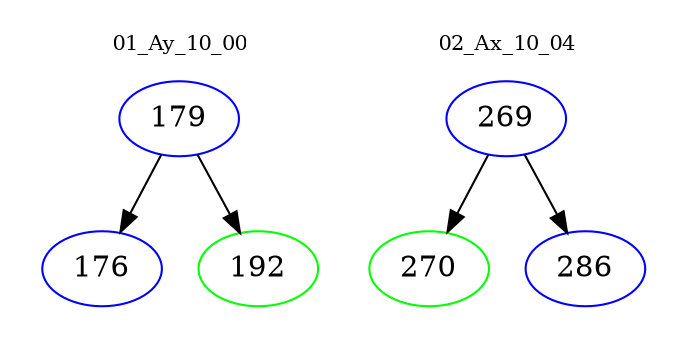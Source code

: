 digraph{
subgraph cluster_0 {
color = white
label = "01_Ay_10_00";
fontsize=10;
T0_179 [label="179", color="blue"]
T0_179 -> T0_176 [color="black"]
T0_176 [label="176", color="blue"]
T0_179 -> T0_192 [color="black"]
T0_192 [label="192", color="green"]
}
subgraph cluster_1 {
color = white
label = "02_Ax_10_04";
fontsize=10;
T1_269 [label="269", color="blue"]
T1_269 -> T1_270 [color="black"]
T1_270 [label="270", color="green"]
T1_269 -> T1_286 [color="black"]
T1_286 [label="286", color="blue"]
}
}
